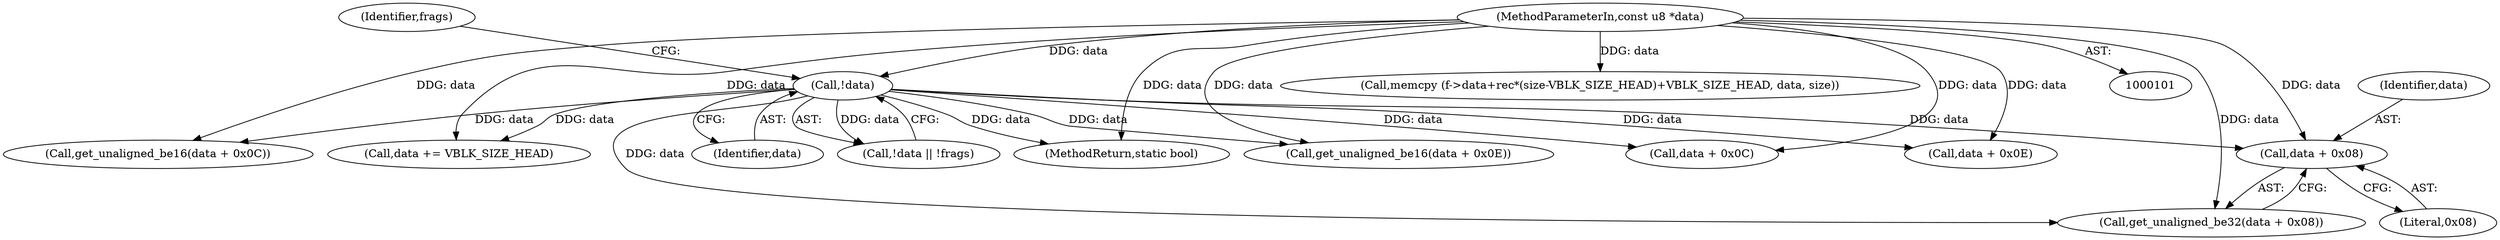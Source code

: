 digraph "0_linux_cae13fe4cc3f24820ffb990c09110626837e85d4@pointer" {
"1000131" [label="(Call,data + 0x08)"];
"1000113" [label="(Call,!data)"];
"1000102" [label="(MethodParameterIn,const u8 *data)"];
"1000290" [label="(MethodReturn,static bool)"];
"1000114" [label="(Identifier,data)"];
"1000113" [label="(Call,!data)"];
"1000132" [label="(Identifier,data)"];
"1000102" [label="(MethodParameterIn,const u8 *data)"];
"1000130" [label="(Call,get_unaligned_be32(data + 0x08))"];
"1000112" [label="(Call,!data || !frags)"];
"1000268" [label="(Call,data += VBLK_SIZE_HEAD)"];
"1000133" [label="(Literal,0x08)"];
"1000136" [label="(Call,get_unaligned_be16(data + 0x0C))"];
"1000143" [label="(Call,data + 0x0E)"];
"1000274" [label="(Call,memcpy (f->data+rec*(size-VBLK_SIZE_HEAD)+VBLK_SIZE_HEAD, data, size))"];
"1000116" [label="(Identifier,frags)"];
"1000142" [label="(Call,get_unaligned_be16(data + 0x0E))"];
"1000131" [label="(Call,data + 0x08)"];
"1000137" [label="(Call,data + 0x0C)"];
"1000131" -> "1000130"  [label="AST: "];
"1000131" -> "1000133"  [label="CFG: "];
"1000132" -> "1000131"  [label="AST: "];
"1000133" -> "1000131"  [label="AST: "];
"1000130" -> "1000131"  [label="CFG: "];
"1000113" -> "1000131"  [label="DDG: data"];
"1000102" -> "1000131"  [label="DDG: data"];
"1000113" -> "1000112"  [label="AST: "];
"1000113" -> "1000114"  [label="CFG: "];
"1000114" -> "1000113"  [label="AST: "];
"1000116" -> "1000113"  [label="CFG: "];
"1000112" -> "1000113"  [label="CFG: "];
"1000113" -> "1000290"  [label="DDG: data"];
"1000113" -> "1000112"  [label="DDG: data"];
"1000102" -> "1000113"  [label="DDG: data"];
"1000113" -> "1000130"  [label="DDG: data"];
"1000113" -> "1000136"  [label="DDG: data"];
"1000113" -> "1000137"  [label="DDG: data"];
"1000113" -> "1000142"  [label="DDG: data"];
"1000113" -> "1000143"  [label="DDG: data"];
"1000113" -> "1000268"  [label="DDG: data"];
"1000102" -> "1000101"  [label="AST: "];
"1000102" -> "1000290"  [label="DDG: data"];
"1000102" -> "1000130"  [label="DDG: data"];
"1000102" -> "1000136"  [label="DDG: data"];
"1000102" -> "1000137"  [label="DDG: data"];
"1000102" -> "1000142"  [label="DDG: data"];
"1000102" -> "1000143"  [label="DDG: data"];
"1000102" -> "1000268"  [label="DDG: data"];
"1000102" -> "1000274"  [label="DDG: data"];
}
